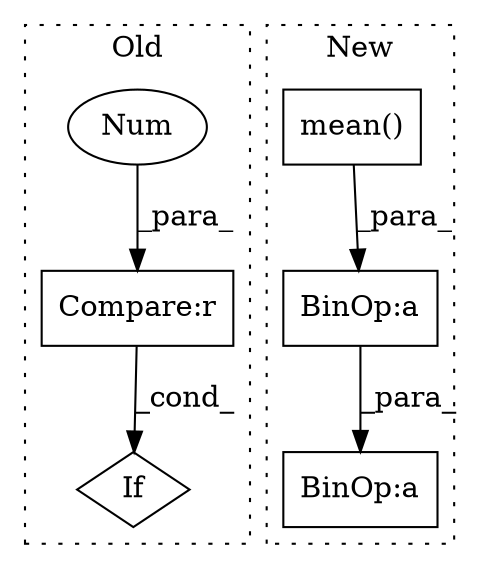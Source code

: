 digraph G {
subgraph cluster0 {
1 [label="If" a="96" s="2416,2443" l="3,18" shape="diamond"];
5 [label="Compare:r" a="40" s="2419" l="24" shape="box"];
6 [label="Num" a="76" s="2442" l="1" shape="ellipse"];
label = "Old";
style="dotted";
}
subgraph cluster1 {
2 [label="mean()" a="75" s="2241" l="27" shape="box"];
3 [label="BinOp:a" a="82" s="2427" l="3" shape="box"];
4 [label="BinOp:a" a="82" s="2417" l="3" shape="box"];
label = "New";
style="dotted";
}
2 -> 4 [label="_para_"];
4 -> 3 [label="_para_"];
5 -> 1 [label="_cond_"];
6 -> 5 [label="_para_"];
}